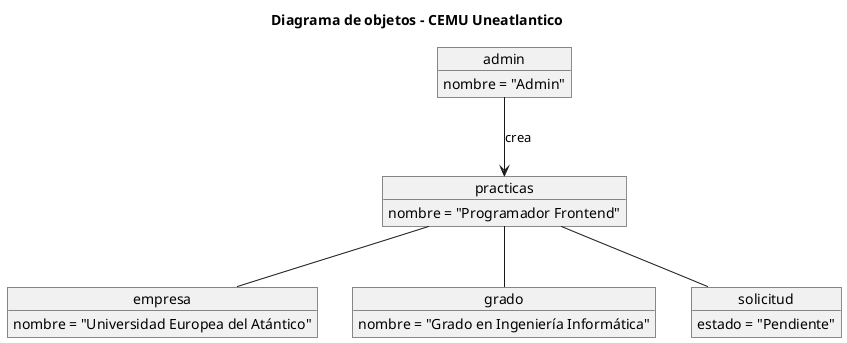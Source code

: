 @startuml Diagrama de Objetos - CEMU Uneatlantico

title Diagrama de objetos - CEMU Uneatlantico

' Instancias de clases
object practicas {
  nombre = "Programador Frontend"
}

object empresa {
  nombre = "Universidad Europea del Atántico"
}

object grado {
  nombre = "Grado en Ingeniería Informática"
}

object solicitud {
  estado = "Pendiente"
}

object admin {
  nombre = "Admin"
}

' Relaciones entre objetos
practicas -- empresa
practicas -- grado
practicas -- solicitud
admin --> practicas : crea

@enduml

